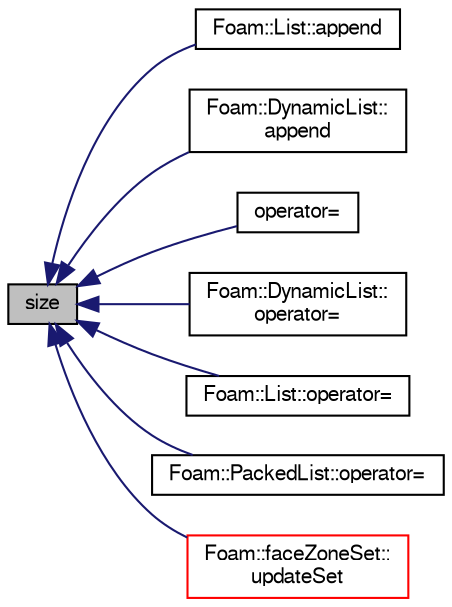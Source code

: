 digraph "size"
{
  bgcolor="transparent";
  edge [fontname="FreeSans",fontsize="10",labelfontname="FreeSans",labelfontsize="10"];
  node [fontname="FreeSans",fontsize="10",shape=record];
  rankdir="LR";
  Node1 [label="size",height=0.2,width=0.4,color="black", fillcolor="grey75", style="filled" fontcolor="black"];
  Node1 -> Node2 [dir="back",color="midnightblue",fontsize="10",style="solid",fontname="FreeSans"];
  Node2 [label="Foam::List::append",height=0.2,width=0.4,color="black",URL="$a01325.html#aadbc672b74ab7f3d279e4e92a447f2ea",tooltip="Append a UIndirectList at the end of this list. "];
  Node1 -> Node3 [dir="back",color="midnightblue",fontsize="10",style="solid",fontname="FreeSans"];
  Node3 [label="Foam::DynamicList::\lappend",height=0.2,width=0.4,color="black",URL="$a00582.html#ae5e044ce7bf5c3fbd6ace649eb511428",tooltip="Append a UIndirectList at the end of this list. "];
  Node1 -> Node4 [dir="back",color="midnightblue",fontsize="10",style="solid",fontname="FreeSans"];
  Node4 [label="operator=",height=0.2,width=0.4,color="black",URL="$a02657.html#a4241f45e3948cf10d0e63391007f91cf",tooltip="Assignment from UIndirectList of addressed elements. "];
  Node1 -> Node5 [dir="back",color="midnightblue",fontsize="10",style="solid",fontname="FreeSans"];
  Node5 [label="Foam::DynamicList::\loperator=",height=0.2,width=0.4,color="black",URL="$a00582.html#af07f8836d0a98573e7e01be2b17e0f48",tooltip="Assignment from DynamicList. "];
  Node1 -> Node6 [dir="back",color="midnightblue",fontsize="10",style="solid",fontname="FreeSans"];
  Node6 [label="Foam::List::operator=",height=0.2,width=0.4,color="black",URL="$a01325.html#a4241f45e3948cf10d0e63391007f91cf",tooltip="Assignment from UIndirectList operator. Takes linear time. "];
  Node1 -> Node7 [dir="back",color="midnightblue",fontsize="10",style="solid",fontname="FreeSans"];
  Node7 [label="Foam::PackedList::operator=",height=0.2,width=0.4,color="black",URL="$a01707.html#ac399b20b2023a7dcf1f1ef25b1cb3da6",tooltip="Assignment operator. "];
  Node1 -> Node8 [dir="back",color="midnightblue",fontsize="10",style="solid",fontname="FreeSans"];
  Node8 [label="Foam::faceZoneSet::\lupdateSet",height=0.2,width=0.4,color="red",URL="$a00721.html#afc9e2e914d3928dd7281d2ac71452052",tooltip="Sort addressing and make faceSet part consistent with addressing. "];
}
